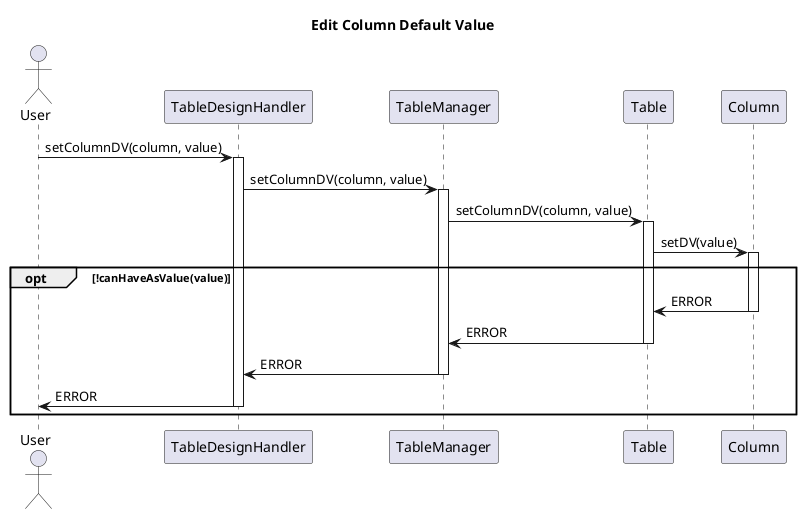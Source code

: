 @startuml
title Edit Column Default Value
Actor User




User -> TableDesignHandler: setColumnDV(column, value)
activate TableDesignHandler
TableDesignHandler -> TableManager: setColumnDV(column, value)
activate TableManager
TableManager -> Table: setColumnDV(column, value)
activate Table
Table -> Column: setDV(value)
activate Column

opt !canHaveAsValue(value)
    Column -> Table: ERROR
    deactivate Column
    Table -> TableManager: ERROR
    deactivate Table
    TableManager -> TableDesignHandler: ERROR
    deactivate TableManager
    TableDesignHandler -> User: ERROR
    deactivate TableDesignHandler
end

@enduml